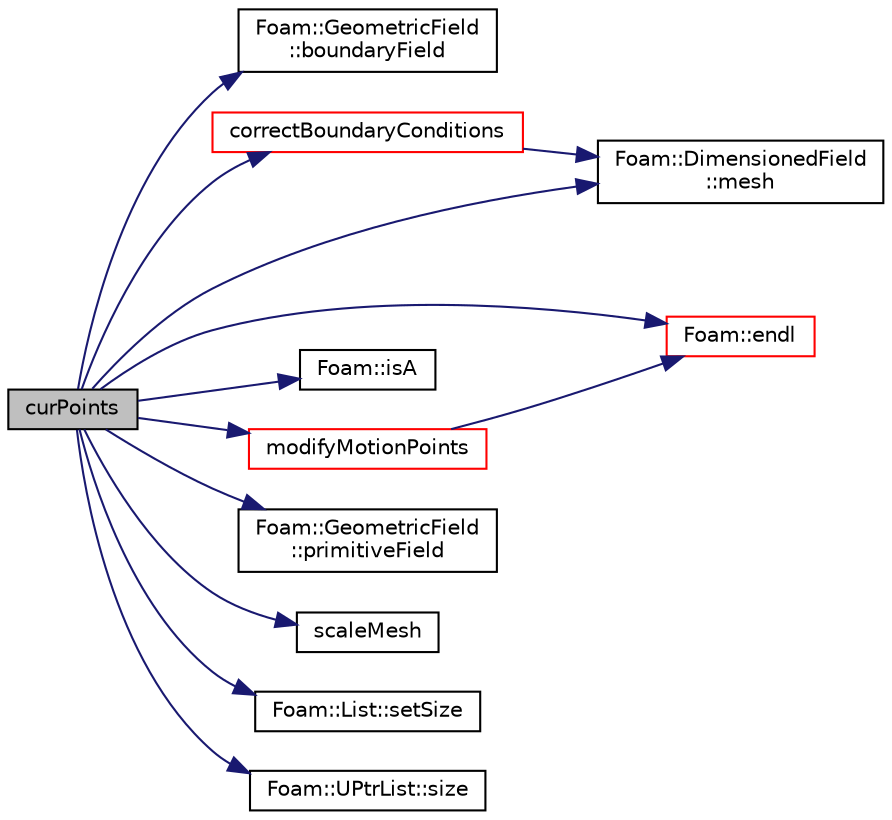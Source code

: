digraph "curPoints"
{
  bgcolor="transparent";
  edge [fontname="Helvetica",fontsize="10",labelfontname="Helvetica",labelfontsize="10"];
  node [fontname="Helvetica",fontsize="10",shape=record];
  rankdir="LR";
  Node548 [label="curPoints",height=0.2,width=0.4,color="black", fillcolor="grey75", style="filled", fontcolor="black"];
  Node548 -> Node549 [color="midnightblue",fontsize="10",style="solid",fontname="Helvetica"];
  Node549 [label="Foam::GeometricField\l::boundaryField",height=0.2,width=0.4,color="black",URL="$a23249.html#a9ff7de36fba06b4f4f77a75142ad72b6",tooltip="Return const-reference to the boundary field. "];
  Node548 -> Node550 [color="midnightblue",fontsize="10",style="solid",fontname="Helvetica"];
  Node550 [label="correctBoundaryConditions",height=0.2,width=0.4,color="red",URL="$a22297.html#ad66a47297ee6c37c7c84b8743c5441ea",tooltip="Special correctBoundaryConditions which evaluates fixedValue. "];
  Node550 -> Node553 [color="midnightblue",fontsize="10",style="solid",fontname="Helvetica"];
  Node553 [label="Foam::DimensionedField\l::mesh",height=0.2,width=0.4,color="black",URL="$a27497.html#a8f1110830348a1448a14ab5e3cf47e3b",tooltip="Return mesh. "];
  Node548 -> Node565 [color="midnightblue",fontsize="10",style="solid",fontname="Helvetica"];
  Node565 [label="Foam::endl",height=0.2,width=0.4,color="red",URL="$a21851.html#a2db8fe02a0d3909e9351bb4275b23ce4",tooltip="Add newline and flush stream. "];
  Node548 -> Node606 [color="midnightblue",fontsize="10",style="solid",fontname="Helvetica"];
  Node606 [label="Foam::isA",height=0.2,width=0.4,color="black",URL="$a21851.html#a7f38c7df863d37f5357047d27dab7711",tooltip="Check if a dynamic_cast to typeid is possible. "];
  Node548 -> Node553 [color="midnightblue",fontsize="10",style="solid",fontname="Helvetica"];
  Node548 -> Node607 [color="midnightblue",fontsize="10",style="solid",fontname="Helvetica"];
  Node607 [label="modifyMotionPoints",height=0.2,width=0.4,color="red",URL="$a22297.html#aef244a2351549fb12f3375a347b0cda3",tooltip="Apply optional point constraint (2d correction) "];
  Node607 -> Node565 [color="midnightblue",fontsize="10",style="solid",fontname="Helvetica"];
  Node548 -> Node728 [color="midnightblue",fontsize="10",style="solid",fontname="Helvetica"];
  Node728 [label="Foam::GeometricField\l::primitiveField",height=0.2,width=0.4,color="black",URL="$a23249.html#a3d8b34acd265b26c7d4984d1618f9ee2",tooltip="Return a const-reference to the internal field. "];
  Node548 -> Node729 [color="midnightblue",fontsize="10",style="solid",fontname="Helvetica"];
  Node729 [label="scaleMesh",height=0.2,width=0.4,color="black",URL="$a22297.html#ade5e6b000d223fdb79a1d68dfcb1a343",tooltip="Move mesh with given scale. Return true if mesh ok or has. "];
  Node548 -> Node730 [color="midnightblue",fontsize="10",style="solid",fontname="Helvetica"];
  Node730 [label="Foam::List::setSize",height=0.2,width=0.4,color="black",URL="$a26833.html#aedb985ffeaf1bdbfeccc2a8730405703",tooltip="Reset size of List. "];
  Node548 -> Node710 [color="midnightblue",fontsize="10",style="solid",fontname="Helvetica"];
  Node710 [label="Foam::UPtrList::size",height=0.2,width=0.4,color="black",URL="$a27101.html#a47b3bf30da1eb3ab8076b5fbe00e0494",tooltip="Return the number of elements in the UPtrList. "];
}
